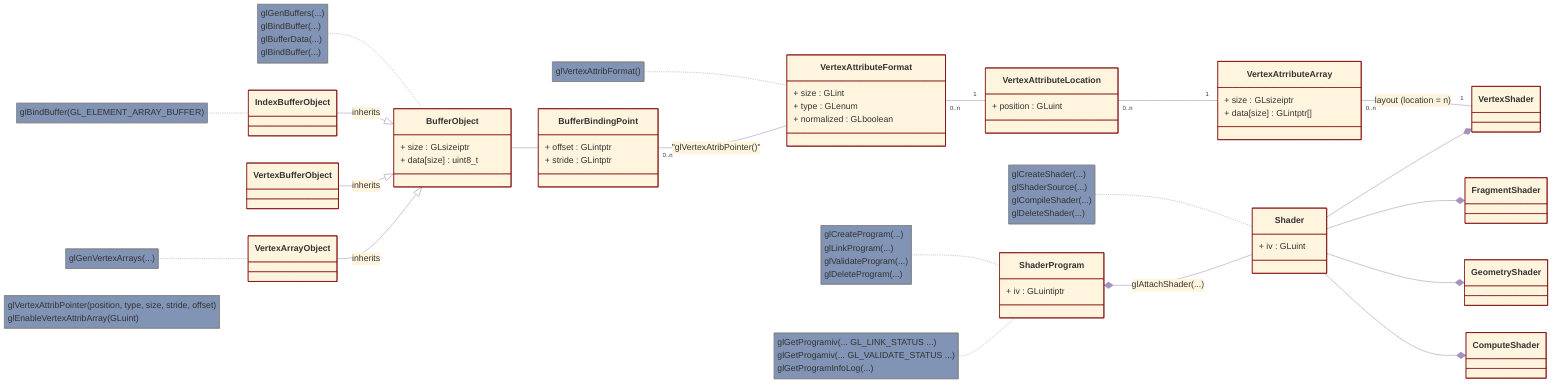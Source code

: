 ---
config:
  theme: base
---

%%{
  init: {
    'theme': 'base',
    'themeVariables': {
      'primaryColor': '#fff4dd',
      'primaryTextColor': '#333',
      'primaryBorderColor': '#7C0000',
      'lineColor': '#a591bf',
      'secondaryColor': '#a6a0ad',
      'tertiaryColor': '#fff',
      'noteBkgColor' : '#8194b5',
      'noteTextColor' : '#333'
    }
  }
}%%

classDiagram
    direction LR

    note for BufferObject " glGenBuffers(...)
                            glBindBuffer(...)
                            glBufferData(...)
                            glBindBuffer(...)"

    class BufferObject{
        + size : GLsizeiptr
        + data[size] : uint8_t
    }

    note for IndexBufferObject "glBindBuffer(GL_ELEMENT_ARRAY_BUFFER)"

    class IndexBufferObject{

    }

    class VertexBufferObject{

    }

    note for VertexArrayObject "glGenVertexArrays(...)"
    class VertexArrayObject{

    }

    %% Both inherit from buffer
    IndexBufferObject --|> BufferObject : inherits
    VertexBufferObject --|> BufferObject : inherits
    VertexArrayObject --|> BufferObject : inherits

    %% Relation with VertexAttribute section and then shader
    BufferObject -- BufferBindingPoint
    BufferBindingPoint "0..n" -- "" VertexAttributeFormat : "glVertexAtribPointer()"
    VertexAttributeFormat "0..n" -- "1" VertexAttributeLocation
    VertexAttributeLocation "0..n" -- "1" VertexAtrributeArray

    class BufferBindingPoint{
        + offset : GLintptr
        + stride : GLintptr
    }

    note for VertexAttributeFormat "glVertexAttribFormat()"
    class VertexAttributeFormat{
        + size : GLint
        + type : GLenum
        + normalized : GLboolean
    }

    class VertexAttributeLocation{
        + position : GLuint
    }

    note for VertexAttributeArray "glVertexAttribPointer(position, type, size, stride, offset)
                                    glEnableVertexAttribArray(GLuint)"
    class VertexAtrributeArray{
        + size : GLsizeiptr
        + data[size] : GLintptr[]
    }


    VertexAtrributeArray "0..n" -- "1" VertexShader : layout (location = n)

    note for Shader "glCreateShader(...)
                    glShaderSource(...)
                    glCompileShader(...)
                    glDeleteShader(...)"

    %% Shader section
    class Shader{
        + iv : GLuint
    }

    class VertexShader{

    }

    class FragmentShader{

    }

    class GeometryShader{

    }

    class ComputeShader{

    }

   Shader --* VertexShader
   Shader --* FragmentShader
   Shader --* GeometryShader
   Shader --* ComputeShader

    note for ShaderProgram "glCreateProgram(...)
                            glLinkProgram(...)
                            glValidateProgram(...)
                            glDeleteProgram(...)"

    note for ShaderProgram "glGetProgramiv(... GL_LINK_STATUS ...)
                            glGetProgamiv(... GL_VALIDATE_STATUS ...)
                            glGetProgramInfoLog(...)"

    class ShaderProgram{
        + iv : GLuintiptr
    }

    ShaderProgram *-- Shader : glAttachShader(...)